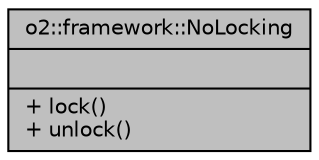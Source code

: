 digraph "o2::framework::NoLocking"
{
 // INTERACTIVE_SVG=YES
  bgcolor="transparent";
  edge [fontname="Helvetica",fontsize="10",labelfontname="Helvetica",labelfontsize="10"];
  node [fontname="Helvetica",fontsize="10",shape=record];
  Node1 [label="{o2::framework::NoLocking\n||+ lock()\l+ unlock()\l}",height=0.2,width=0.4,color="black", fillcolor="grey75", style="filled", fontcolor="black"];
}
